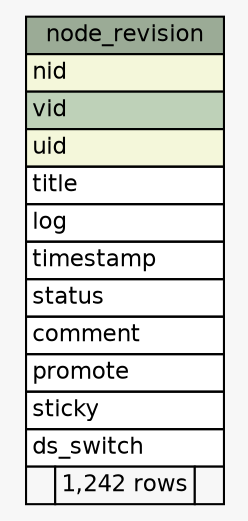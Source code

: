 // dot 2.30.1 on Mac OS X 10.8.3
// SchemaSpy rev 590
digraph "node_revision" {
  graph [
    rankdir="RL"
    bgcolor="#f7f7f7"
    nodesep="0.18"
    ranksep="0.46"
    fontname="Helvetica"
    fontsize="11"
  ];
  node [
    fontname="Helvetica"
    fontsize="11"
    shape="plaintext"
  ];
  edge [
    arrowsize="0.8"
  ];
  "node_revision" [
    label=<
    <TABLE BORDER="0" CELLBORDER="1" CELLSPACING="0" BGCOLOR="#ffffff">
      <TR><TD COLSPAN="3" BGCOLOR="#9bab96" ALIGN="CENTER">node_revision</TD></TR>
      <TR><TD PORT="nid" COLSPAN="3" BGCOLOR="#f4f7da" ALIGN="LEFT">nid</TD></TR>
      <TR><TD PORT="vid" COLSPAN="3" BGCOLOR="#bed1b8" ALIGN="LEFT">vid</TD></TR>
      <TR><TD PORT="uid" COLSPAN="3" BGCOLOR="#f4f7da" ALIGN="LEFT">uid</TD></TR>
      <TR><TD PORT="title" COLSPAN="3" ALIGN="LEFT">title</TD></TR>
      <TR><TD PORT="log" COLSPAN="3" ALIGN="LEFT">log</TD></TR>
      <TR><TD PORT="timestamp" COLSPAN="3" ALIGN="LEFT">timestamp</TD></TR>
      <TR><TD PORT="status" COLSPAN="3" ALIGN="LEFT">status</TD></TR>
      <TR><TD PORT="comment" COLSPAN="3" ALIGN="LEFT">comment</TD></TR>
      <TR><TD PORT="promote" COLSPAN="3" ALIGN="LEFT">promote</TD></TR>
      <TR><TD PORT="sticky" COLSPAN="3" ALIGN="LEFT">sticky</TD></TR>
      <TR><TD PORT="ds_switch" COLSPAN="3" ALIGN="LEFT">ds_switch</TD></TR>
      <TR><TD ALIGN="LEFT" BGCOLOR="#f7f7f7">  </TD><TD ALIGN="RIGHT" BGCOLOR="#f7f7f7">1,242 rows</TD><TD ALIGN="RIGHT" BGCOLOR="#f7f7f7">  </TD></TR>
    </TABLE>>
    URL="tables/node_revision.html"
    tooltip="node_revision"
  ];
}

